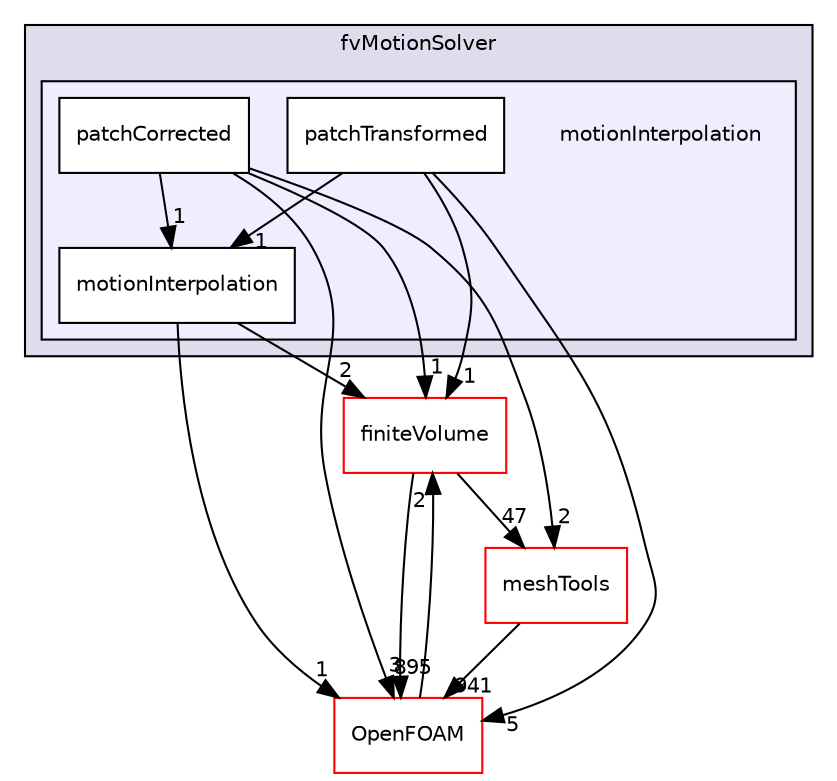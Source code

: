 digraph "src/fvMotionSolver/motionInterpolation" {
  bgcolor=transparent;
  compound=true
  node [ fontsize="10", fontname="Helvetica"];
  edge [ labelfontsize="10", labelfontname="Helvetica"];
  subgraph clusterdir_f7091aeabaea36e4bb5fe5aa28ecbeff {
    graph [ bgcolor="#ddddee", pencolor="black", label="fvMotionSolver" fontname="Helvetica", fontsize="10", URL="dir_f7091aeabaea36e4bb5fe5aa28ecbeff.html"]
  subgraph clusterdir_dd25a7eb27a0c569fbd4e8c3e1ef4a47 {
    graph [ bgcolor="#eeeeff", pencolor="black", label="" URL="dir_dd25a7eb27a0c569fbd4e8c3e1ef4a47.html"];
    dir_dd25a7eb27a0c569fbd4e8c3e1ef4a47 [shape=plaintext label="motionInterpolation"];
    dir_318b321eec65d2a928ae5e2bdd4105c8 [shape=box label="motionInterpolation" color="black" fillcolor="white" style="filled" URL="dir_318b321eec65d2a928ae5e2bdd4105c8.html"];
    dir_feccc95c3b0cf1164f3efbb7e660cd14 [shape=box label="patchCorrected" color="black" fillcolor="white" style="filled" URL="dir_feccc95c3b0cf1164f3efbb7e660cd14.html"];
    dir_5541749b4909ca00eefa685c47363243 [shape=box label="patchTransformed" color="black" fillcolor="white" style="filled" URL="dir_5541749b4909ca00eefa685c47363243.html"];
  }
  }
  dir_9bd15774b555cf7259a6fa18f99fe99b [shape=box label="finiteVolume" color="red" URL="dir_9bd15774b555cf7259a6fa18f99fe99b.html"];
  dir_ae30ad0bef50cf391b24c614251bb9fd [shape=box label="meshTools" color="red" URL="dir_ae30ad0bef50cf391b24c614251bb9fd.html"];
  dir_c5473ff19b20e6ec4dfe5c310b3778a8 [shape=box label="OpenFOAM" color="red" URL="dir_c5473ff19b20e6ec4dfe5c310b3778a8.html"];
  dir_9bd15774b555cf7259a6fa18f99fe99b->dir_ae30ad0bef50cf391b24c614251bb9fd [headlabel="47", labeldistance=1.5 headhref="dir_000814_001949.html"];
  dir_9bd15774b555cf7259a6fa18f99fe99b->dir_c5473ff19b20e6ec4dfe5c310b3778a8 [headlabel="895", labeldistance=1.5 headhref="dir_000814_002151.html"];
  dir_5541749b4909ca00eefa685c47363243->dir_9bd15774b555cf7259a6fa18f99fe99b [headlabel="1", labeldistance=1.5 headhref="dir_001428_000814.html"];
  dir_5541749b4909ca00eefa685c47363243->dir_318b321eec65d2a928ae5e2bdd4105c8 [headlabel="1", labeldistance=1.5 headhref="dir_001428_001426.html"];
  dir_5541749b4909ca00eefa685c47363243->dir_c5473ff19b20e6ec4dfe5c310b3778a8 [headlabel="5", labeldistance=1.5 headhref="dir_001428_002151.html"];
  dir_ae30ad0bef50cf391b24c614251bb9fd->dir_c5473ff19b20e6ec4dfe5c310b3778a8 [headlabel="941", labeldistance=1.5 headhref="dir_001949_002151.html"];
  dir_feccc95c3b0cf1164f3efbb7e660cd14->dir_9bd15774b555cf7259a6fa18f99fe99b [headlabel="1", labeldistance=1.5 headhref="dir_001427_000814.html"];
  dir_feccc95c3b0cf1164f3efbb7e660cd14->dir_ae30ad0bef50cf391b24c614251bb9fd [headlabel="2", labeldistance=1.5 headhref="dir_001427_001949.html"];
  dir_feccc95c3b0cf1164f3efbb7e660cd14->dir_318b321eec65d2a928ae5e2bdd4105c8 [headlabel="1", labeldistance=1.5 headhref="dir_001427_001426.html"];
  dir_feccc95c3b0cf1164f3efbb7e660cd14->dir_c5473ff19b20e6ec4dfe5c310b3778a8 [headlabel="3", labeldistance=1.5 headhref="dir_001427_002151.html"];
  dir_318b321eec65d2a928ae5e2bdd4105c8->dir_9bd15774b555cf7259a6fa18f99fe99b [headlabel="2", labeldistance=1.5 headhref="dir_001426_000814.html"];
  dir_318b321eec65d2a928ae5e2bdd4105c8->dir_c5473ff19b20e6ec4dfe5c310b3778a8 [headlabel="1", labeldistance=1.5 headhref="dir_001426_002151.html"];
  dir_c5473ff19b20e6ec4dfe5c310b3778a8->dir_9bd15774b555cf7259a6fa18f99fe99b [headlabel="2", labeldistance=1.5 headhref="dir_002151_000814.html"];
}
